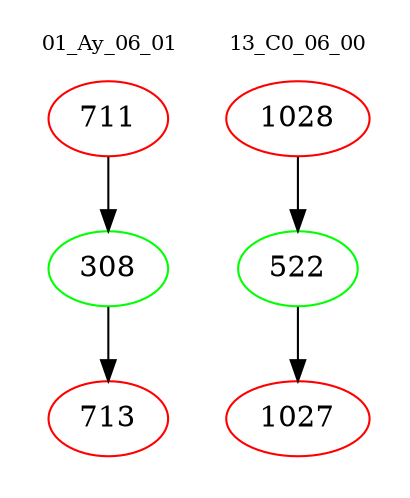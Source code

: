 digraph{
subgraph cluster_0 {
color = white
label = "01_Ay_06_01";
fontsize=10;
T0_711 [label="711", color="red"]
T0_711 -> T0_308 [color="black"]
T0_308 [label="308", color="green"]
T0_308 -> T0_713 [color="black"]
T0_713 [label="713", color="red"]
}
subgraph cluster_1 {
color = white
label = "13_C0_06_00";
fontsize=10;
T1_1028 [label="1028", color="red"]
T1_1028 -> T1_522 [color="black"]
T1_522 [label="522", color="green"]
T1_522 -> T1_1027 [color="black"]
T1_1027 [label="1027", color="red"]
}
}
